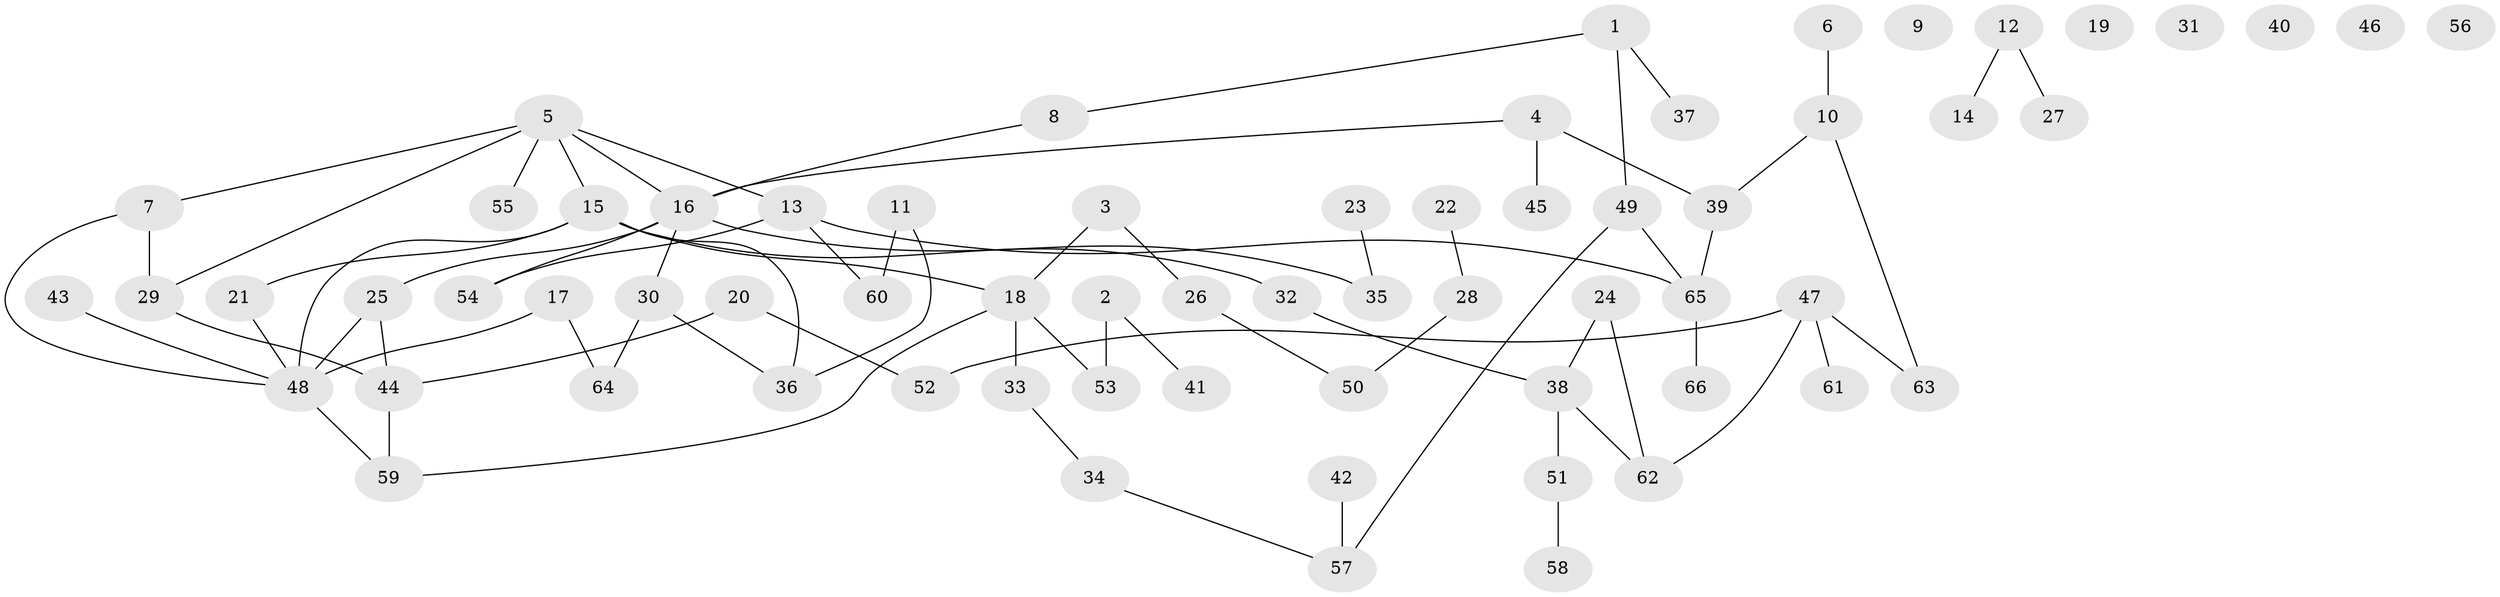 // coarse degree distribution, {3: 0.14634146341463414, 2: 0.4146341463414634, 7: 0.024390243902439025, 5: 0.04878048780487805, 1: 0.21951219512195122, 4: 0.12195121951219512, 6: 0.024390243902439025}
// Generated by graph-tools (version 1.1) at 2025/35/03/04/25 23:35:58]
// undirected, 66 vertices, 75 edges
graph export_dot {
  node [color=gray90,style=filled];
  1;
  2;
  3;
  4;
  5;
  6;
  7;
  8;
  9;
  10;
  11;
  12;
  13;
  14;
  15;
  16;
  17;
  18;
  19;
  20;
  21;
  22;
  23;
  24;
  25;
  26;
  27;
  28;
  29;
  30;
  31;
  32;
  33;
  34;
  35;
  36;
  37;
  38;
  39;
  40;
  41;
  42;
  43;
  44;
  45;
  46;
  47;
  48;
  49;
  50;
  51;
  52;
  53;
  54;
  55;
  56;
  57;
  58;
  59;
  60;
  61;
  62;
  63;
  64;
  65;
  66;
  1 -- 8;
  1 -- 37;
  1 -- 49;
  2 -- 41;
  2 -- 53;
  3 -- 18;
  3 -- 26;
  4 -- 16;
  4 -- 39;
  4 -- 45;
  5 -- 7;
  5 -- 13;
  5 -- 15;
  5 -- 16;
  5 -- 29;
  5 -- 55;
  6 -- 10;
  7 -- 29;
  7 -- 48;
  8 -- 16;
  10 -- 39;
  10 -- 63;
  11 -- 36;
  11 -- 60;
  12 -- 14;
  12 -- 27;
  13 -- 54;
  13 -- 60;
  13 -- 65;
  15 -- 18;
  15 -- 21;
  15 -- 32;
  15 -- 36;
  15 -- 48;
  16 -- 25;
  16 -- 30;
  16 -- 35;
  16 -- 54;
  17 -- 48;
  17 -- 64;
  18 -- 33;
  18 -- 53;
  18 -- 59;
  20 -- 44;
  20 -- 52;
  21 -- 48;
  22 -- 28;
  23 -- 35;
  24 -- 38;
  24 -- 62;
  25 -- 44;
  25 -- 48;
  26 -- 50;
  28 -- 50;
  29 -- 44;
  30 -- 36;
  30 -- 64;
  32 -- 38;
  33 -- 34;
  34 -- 57;
  38 -- 51;
  38 -- 62;
  39 -- 65;
  42 -- 57;
  43 -- 48;
  44 -- 59;
  47 -- 52;
  47 -- 61;
  47 -- 62;
  47 -- 63;
  48 -- 59;
  49 -- 57;
  49 -- 65;
  51 -- 58;
  65 -- 66;
}
